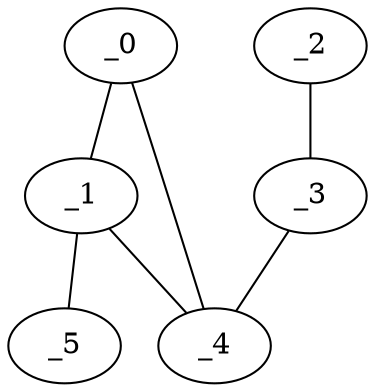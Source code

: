 graph WP1_0077 {
	_0	 [x="0.530061",
		y="2.97597"];
	_1	 [x=1,
		y="0.48"];
	_0 -- _1;
	_4	 [x="1.49598",
		y="1.97432"];
	_0 -- _4;
	_1 -- _4;
	_5	 [x="1.15801",
		y="1.39029"];
	_1 -- _5;
	_2	 [x="2.34726",
		y="3.4701"];
	_3	 [x="1.77314",
		y="0.810349"];
	_2 -- _3;
	_3 -- _4;
}
